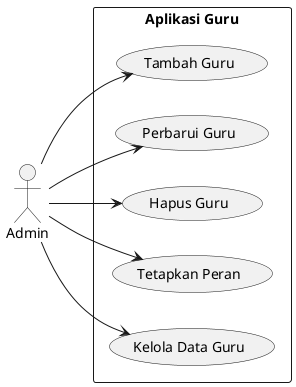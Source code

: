 @startuml
left to right direction
skinparam packageStyle rectangle

actor Admin as admin

package "Aplikasi Guru" {
  usecase "Tambah Guru" as UC_Tambah
  usecase "Perbarui Guru" as UC_Perbarui
  usecase "Hapus Guru" as UC_Hapus
  usecase "Tetapkan Peran" as UC_Role
  usecase "Kelola Data Guru" as UC_Kelola
}

admin --> UC_Tambah
admin --> UC_Perbarui
admin --> UC_Hapus
admin --> UC_Role
admin --> UC_Kelola

@enduml
